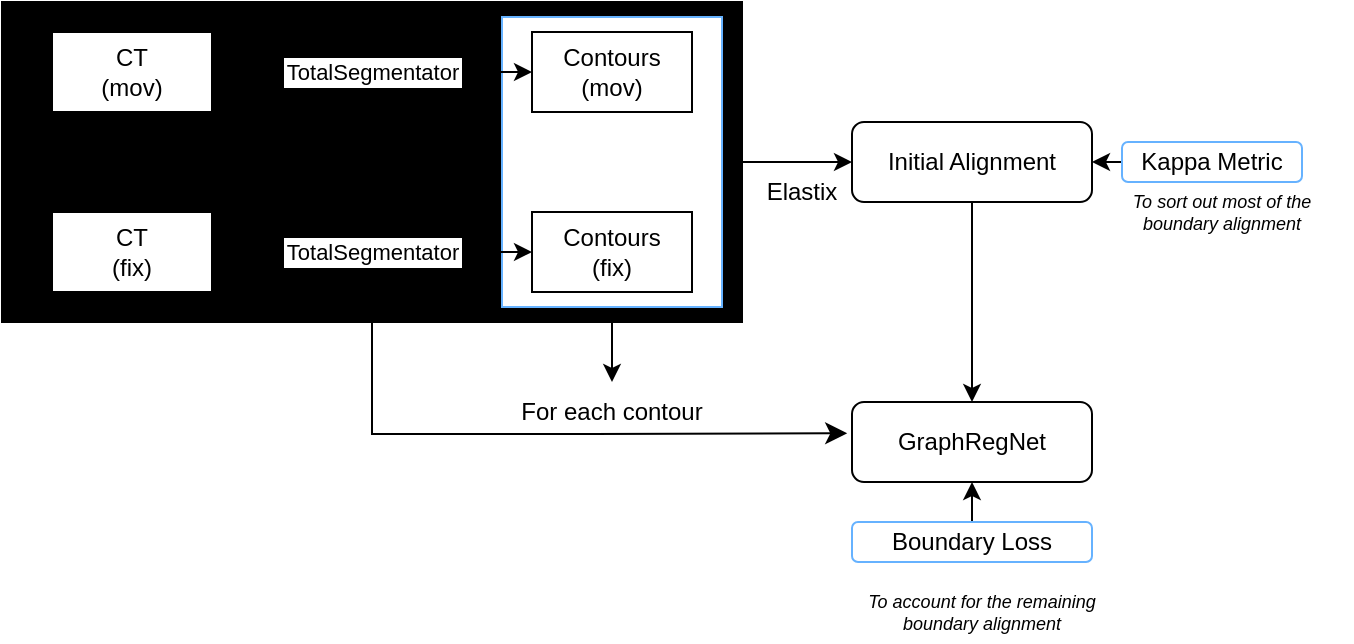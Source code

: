 <mxfile>
    <diagram id="GKHFVaXKYX9gLiBEL7iB" name="Page-1">
        <mxGraphModel dx="792" dy="450" grid="1" gridSize="10" guides="1" tooltips="1" connect="1" arrows="1" fold="1" page="1" pageScale="1" pageWidth="850" pageHeight="1100" math="0" shadow="0">
            <root>
                <mxCell id="0"/>
                <mxCell id="1" parent="0"/>
                <mxCell id="14" value="" style="rounded=0;whiteSpace=wrap;html=1;labelBorderColor=none;fillColor=#000000;" parent="1" vertex="1">
                    <mxGeometry x="80" y="100" width="370" height="160" as="geometry"/>
                </mxCell>
                <mxCell id="29" value="" style="edgeStyle=none;html=1;" edge="1" parent="1" source="28" target="21">
                    <mxGeometry relative="1" as="geometry"/>
                </mxCell>
                <mxCell id="28" value="" style="rounded=0;whiteSpace=wrap;html=1;strokeColor=#66B2FF;" vertex="1" parent="1">
                    <mxGeometry x="330" y="107.5" width="110" height="145" as="geometry"/>
                </mxCell>
                <mxCell id="2" value="CT&lt;br&gt;(mov)" style="rounded=0;whiteSpace=wrap;html=1;" parent="1" vertex="1">
                    <mxGeometry x="105" y="115" width="80" height="40" as="geometry"/>
                </mxCell>
                <mxCell id="3" value="CT&lt;br&gt;(fix)" style="rounded=0;whiteSpace=wrap;html=1;" parent="1" vertex="1">
                    <mxGeometry x="105" y="205" width="80" height="40" as="geometry"/>
                </mxCell>
                <mxCell id="4" value="Contours&lt;br&gt;(fix)" style="rounded=0;whiteSpace=wrap;html=1;" parent="1" vertex="1">
                    <mxGeometry x="345" y="205" width="80" height="40" as="geometry"/>
                </mxCell>
                <mxCell id="5" value="" style="endArrow=classic;html=1;exitX=1;exitY=0.5;exitDx=0;exitDy=0;entryX=0;entryY=0.5;entryDx=0;entryDy=0;" parent="1" source="3" target="4" edge="1">
                    <mxGeometry relative="1" as="geometry">
                        <mxPoint x="215" y="224.66" as="sourcePoint"/>
                        <mxPoint x="315" y="224.66" as="targetPoint"/>
                    </mxGeometry>
                </mxCell>
                <mxCell id="6" value="TotalSegmentator" style="edgeLabel;resizable=0;html=1;align=center;verticalAlign=middle;labelBorderColor=#FFFFFF;" parent="5" connectable="0" vertex="1">
                    <mxGeometry relative="1" as="geometry"/>
                </mxCell>
                <mxCell id="7" value="Contours&lt;br&gt;(mov)" style="rounded=0;whiteSpace=wrap;html=1;" parent="1" vertex="1">
                    <mxGeometry x="345" y="115" width="80" height="40" as="geometry"/>
                </mxCell>
                <mxCell id="8" value="" style="endArrow=classic;html=1;exitX=1;exitY=0.5;exitDx=0;exitDy=0;entryX=0;entryY=0.5;entryDx=0;entryDy=0;" parent="1" source="2" target="7" edge="1">
                    <mxGeometry relative="1" as="geometry">
                        <mxPoint x="205" y="145" as="sourcePoint"/>
                        <mxPoint x="365" y="145" as="targetPoint"/>
                    </mxGeometry>
                </mxCell>
                <mxCell id="9" value="TotalSegmentator" style="edgeLabel;resizable=0;html=1;align=center;verticalAlign=middle;labelBorderColor=#FFFFFF;" parent="8" connectable="0" vertex="1">
                    <mxGeometry relative="1" as="geometry"/>
                </mxCell>
                <mxCell id="10" value="Initial Alignment" style="rounded=1;whiteSpace=wrap;html=1;labelBorderColor=none;" parent="1" vertex="1">
                    <mxGeometry x="505" y="160" width="120" height="40" as="geometry"/>
                </mxCell>
                <mxCell id="15" value="" style="endArrow=classic;html=1;exitX=1;exitY=0.5;exitDx=0;exitDy=0;entryX=0;entryY=0.5;entryDx=0;entryDy=0;" parent="1" source="14" target="10" edge="1">
                    <mxGeometry width="50" height="50" relative="1" as="geometry">
                        <mxPoint x="325" y="270" as="sourcePoint"/>
                        <mxPoint x="375" y="220" as="targetPoint"/>
                    </mxGeometry>
                </mxCell>
                <mxCell id="16" value="Elastix" style="text;html=1;strokeColor=none;fillColor=none;align=center;verticalAlign=middle;whiteSpace=wrap;rounded=0;labelBorderColor=none;" parent="1" vertex="1">
                    <mxGeometry x="450" y="180" width="60" height="30" as="geometry"/>
                </mxCell>
                <mxCell id="18" value="" style="endArrow=classic;html=1;exitX=0.5;exitY=1;exitDx=0;exitDy=0;entryX=0.5;entryY=0;entryDx=0;entryDy=0;" parent="1" source="10" target="19" edge="1">
                    <mxGeometry width="50" height="50" relative="1" as="geometry">
                        <mxPoint x="325" y="270" as="sourcePoint"/>
                        <mxPoint x="565" y="280" as="targetPoint"/>
                    </mxGeometry>
                </mxCell>
                <mxCell id="19" value="GraphRegNet" style="rounded=1;whiteSpace=wrap;html=1;labelBorderColor=none;" parent="1" vertex="1">
                    <mxGeometry x="505" y="300" width="120" height="40" as="geometry"/>
                </mxCell>
                <mxCell id="20" value="" style="edgeStyle=segmentEdgeStyle;endArrow=classic;html=1;curved=0;rounded=0;endSize=8;startSize=8;exitX=0.5;exitY=1;exitDx=0;exitDy=0;entryX=-0.02;entryY=0.391;entryDx=0;entryDy=0;entryPerimeter=0;" parent="1" source="14" target="19" edge="1">
                    <mxGeometry width="50" height="50" relative="1" as="geometry">
                        <mxPoint x="325" y="270" as="sourcePoint"/>
                        <mxPoint x="375" y="220" as="targetPoint"/>
                        <Array as="points">
                            <mxPoint x="265" y="316"/>
                            <mxPoint x="375" y="316"/>
                        </Array>
                    </mxGeometry>
                </mxCell>
                <mxCell id="21" value="For each contour" style="text;html=1;strokeColor=none;fillColor=none;align=center;verticalAlign=middle;whiteSpace=wrap;rounded=0;labelBorderColor=none;" parent="1" vertex="1">
                    <mxGeometry x="330" y="290" width="110" height="30" as="geometry"/>
                </mxCell>
                <mxCell id="25" value="" style="edgeStyle=none;html=1;" edge="1" parent="1" source="22" target="19">
                    <mxGeometry relative="1" as="geometry"/>
                </mxCell>
                <mxCell id="22" value="Boundary Loss" style="rounded=1;whiteSpace=wrap;html=1;strokeColor=#66B2FF;" vertex="1" parent="1">
                    <mxGeometry x="505" y="360" width="120" height="20" as="geometry"/>
                </mxCell>
                <mxCell id="26" value="" style="edgeStyle=none;html=1;" edge="1" parent="1" source="24" target="10">
                    <mxGeometry relative="1" as="geometry"/>
                </mxCell>
                <mxCell id="24" value="Kappa Metric" style="rounded=1;whiteSpace=wrap;html=1;strokeColor=#66B2FF;" vertex="1" parent="1">
                    <mxGeometry x="640" y="170" width="90" height="20" as="geometry"/>
                </mxCell>
                <mxCell id="30" value="To sort out most of the boundary alignment" style="text;html=1;strokeColor=none;fillColor=none;align=center;verticalAlign=middle;whiteSpace=wrap;rounded=0;labelBorderColor=none;fontStyle=2;fontSize=9;" vertex="1" parent="1">
                    <mxGeometry x="625" y="190" width="130" height="30" as="geometry"/>
                </mxCell>
                <mxCell id="31" value="To account for the remaining boundary alignment" style="text;html=1;strokeColor=none;fillColor=none;align=center;verticalAlign=middle;whiteSpace=wrap;rounded=0;labelBorderColor=none;fontStyle=2;fontSize=9;" vertex="1" parent="1">
                    <mxGeometry x="505" y="390" width="130" height="30" as="geometry"/>
                </mxCell>
            </root>
        </mxGraphModel>
    </diagram>
</mxfile>